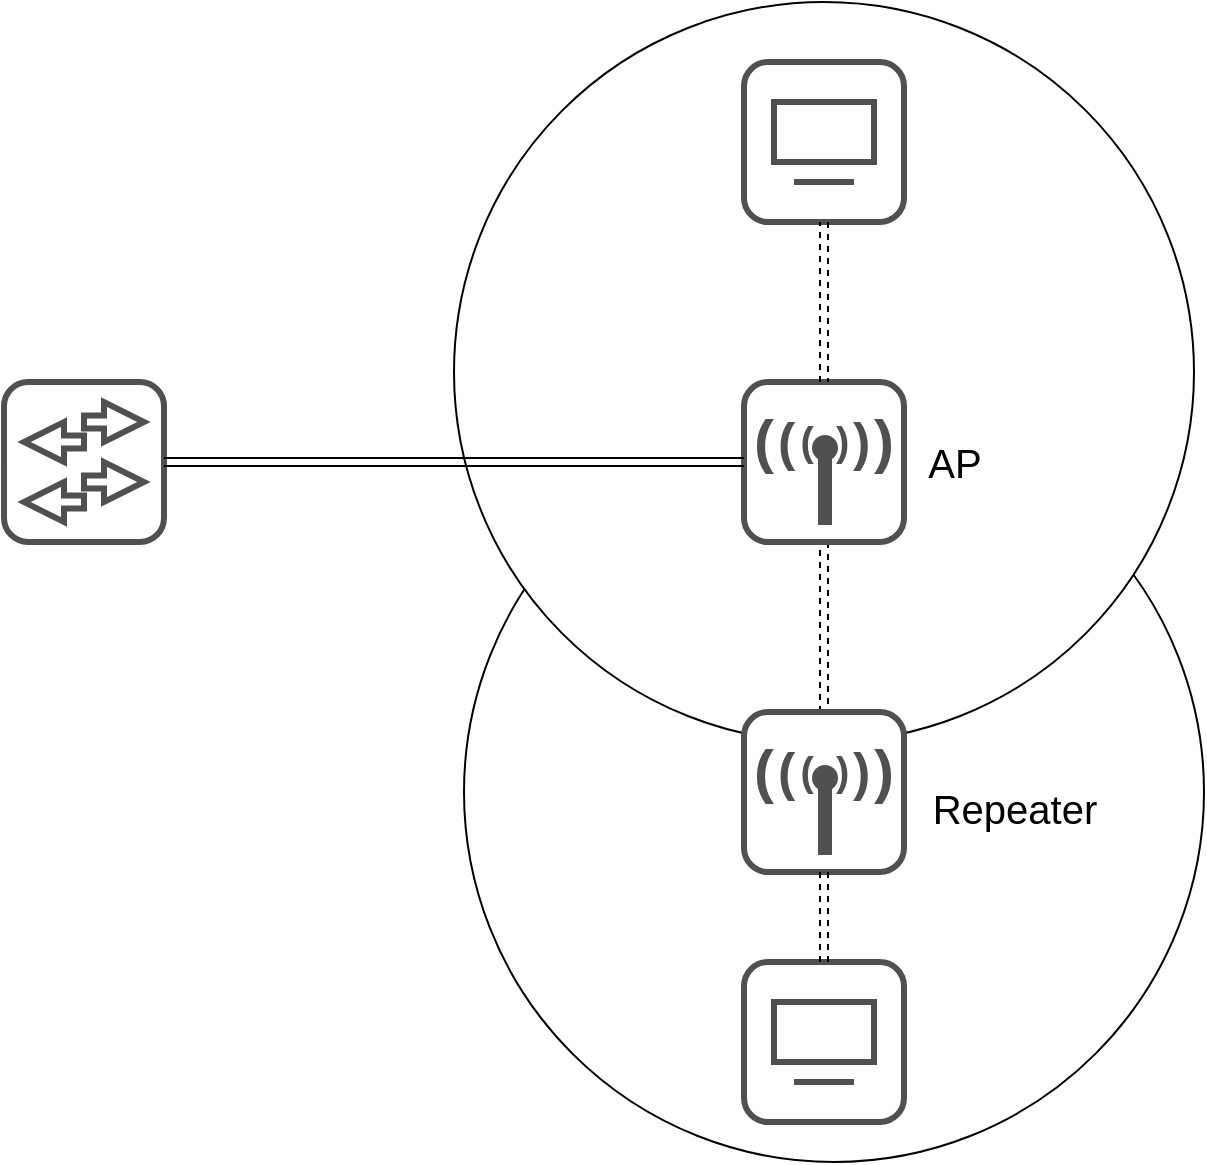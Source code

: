 <mxfile version="20.2.7" type="device"><diagram id="CSoJu6t7RtvjCg4GaWKq" name="Page-1"><mxGraphModel dx="2272" dy="780" grid="1" gridSize="10" guides="1" tooltips="1" connect="1" arrows="1" fold="1" page="1" pageScale="1" pageWidth="850" pageHeight="1100" background="#ffffff" math="0" shadow="0"><root><mxCell id="0"/><mxCell id="1" parent="0"/><mxCell id="L6SRIL-61gG_m56SQly--27" value="" style="ellipse;whiteSpace=wrap;html=1;aspect=fixed;fontSize=20;" vertex="1" parent="1"><mxGeometry x="220" y="460" width="370" height="370" as="geometry"/></mxCell><mxCell id="L6SRIL-61gG_m56SQly--18" value="" style="ellipse;whiteSpace=wrap;html=1;aspect=fixed;fontSize=20;" vertex="1" parent="1"><mxGeometry x="215" y="250" width="370" height="370" as="geometry"/></mxCell><mxCell id="D43yMPcNparVfMlK-ReO-4" value="" style="group" parent="1" vertex="1" connectable="0"><mxGeometry x="360" y="280" width="80" height="80" as="geometry"/></mxCell><mxCell id="D43yMPcNparVfMlK-ReO-1" value="" style="rounded=1;whiteSpace=wrap;html=1;strokeWidth=3;strokeColor=#505050;" parent="D43yMPcNparVfMlK-ReO-4" vertex="1"><mxGeometry width="80" height="80" as="geometry"/></mxCell><mxCell id="D43yMPcNparVfMlK-ReO-2" value="" style="rounded=0;whiteSpace=wrap;html=1;strokeColor=#505050;strokeWidth=3;" parent="D43yMPcNparVfMlK-ReO-4" vertex="1"><mxGeometry x="15" y="20" width="50" height="30" as="geometry"/></mxCell><mxCell id="D43yMPcNparVfMlK-ReO-3" value="" style="endArrow=none;html=1;rounded=0;strokeWidth=3;strokeColor=#505050;" parent="D43yMPcNparVfMlK-ReO-4" edge="1"><mxGeometry width="50" height="50" relative="1" as="geometry"><mxPoint x="25" y="60" as="sourcePoint"/><mxPoint x="55" y="60" as="targetPoint"/></mxGeometry></mxCell><mxCell id="L6SRIL-61gG_m56SQly--1" value="" style="group" vertex="1" connectable="0" parent="1"><mxGeometry x="-10" y="440" width="80" height="80" as="geometry"/></mxCell><mxCell id="L6SRIL-61gG_m56SQly--2" value="" style="rounded=1;whiteSpace=wrap;html=1;strokeWidth=3;strokeColor=#505050;" vertex="1" parent="L6SRIL-61gG_m56SQly--1"><mxGeometry width="80" height="80" as="geometry"/></mxCell><mxCell id="L6SRIL-61gG_m56SQly--3" value="" style="html=1;shadow=0;dashed=0;align=center;verticalAlign=middle;shape=mxgraph.arrows2.arrow;dy=0.67;dx=20;notch=0;rounded=1;strokeColor=#505050;strokeWidth=3;" vertex="1" parent="L6SRIL-61gG_m56SQly--1"><mxGeometry x="40" y="10" width="30" height="20" as="geometry"/></mxCell><mxCell id="L6SRIL-61gG_m56SQly--4" value="" style="html=1;shadow=0;dashed=0;align=center;verticalAlign=middle;shape=mxgraph.arrows2.arrow;dy=0.67;dx=20;notch=0;rounded=1;strokeColor=#505050;strokeWidth=3;flipV=0;flipH=1;" vertex="1" parent="L6SRIL-61gG_m56SQly--1"><mxGeometry x="10" y="20" width="30" height="20" as="geometry"/></mxCell><mxCell id="L6SRIL-61gG_m56SQly--5" value="" style="html=1;shadow=0;dashed=0;align=center;verticalAlign=middle;shape=mxgraph.arrows2.arrow;dy=0.67;dx=20;notch=0;rounded=1;strokeColor=#505050;strokeWidth=3;" vertex="1" parent="L6SRIL-61gG_m56SQly--1"><mxGeometry x="40" y="40" width="30" height="20" as="geometry"/></mxCell><mxCell id="L6SRIL-61gG_m56SQly--6" value="" style="html=1;shadow=0;dashed=0;align=center;verticalAlign=middle;shape=mxgraph.arrows2.arrow;dy=0.67;dx=20;notch=0;rounded=1;strokeColor=#505050;strokeWidth=3;flipH=1;" vertex="1" parent="L6SRIL-61gG_m56SQly--1"><mxGeometry x="10" y="50" width="30" height="20" as="geometry"/></mxCell><mxCell id="L6SRIL-61gG_m56SQly--34" style="edgeStyle=orthogonalEdgeStyle;shape=link;rounded=0;orthogonalLoop=1;jettySize=auto;html=1;entryX=0.5;entryY=0;entryDx=0;entryDy=0;dashed=1;fontSize=20;" edge="1" parent="1" source="L6SRIL-61gG_m56SQly--7" target="L6SRIL-61gG_m56SQly--20"><mxGeometry relative="1" as="geometry"/></mxCell><mxCell id="L6SRIL-61gG_m56SQly--7" value="" style="rounded=1;whiteSpace=wrap;html=1;strokeWidth=3;strokeColor=#505050;" vertex="1" parent="1"><mxGeometry x="360" y="440" width="80" height="80" as="geometry"/></mxCell><mxCell id="L6SRIL-61gG_m56SQly--8" value="" style="rounded=0;whiteSpace=wrap;html=1;strokeColor=#505050;strokeWidth=3;fillColor=#505050;" vertex="1" parent="1"><mxGeometry x="398.5" y="480" width="4" height="30" as="geometry"/></mxCell><mxCell id="L6SRIL-61gG_m56SQly--9" value="" style="ellipse;whiteSpace=wrap;html=1;aspect=fixed;strokeColor=#505050;strokeWidth=3;fillColor=#505050;" vertex="1" parent="1"><mxGeometry x="395.5" y="468" width="10" height="10" as="geometry"/></mxCell><mxCell id="L6SRIL-61gG_m56SQly--10" value="&lt;font style=&quot;font-size: 20px;&quot; color=&quot;#505050&quot;&gt;(&amp;nbsp; )&lt;/font&gt;" style="text;html=1;align=center;verticalAlign=middle;resizable=0;points=[];autosize=1;strokeColor=none;fillColor=none;fontSize=18;fontStyle=1" vertex="1" parent="1"><mxGeometry x="375" y="450" width="50" height="40" as="geometry"/></mxCell><mxCell id="L6SRIL-61gG_m56SQly--11" value="&lt;font style=&quot;font-size: 26px;&quot;&gt;&lt;b&gt;&lt;font style=&quot;font-size: 26px;&quot; color=&quot;#505050&quot;&gt;( &amp;nbsp;&amp;nbsp; )&lt;/font&gt;&lt;/b&gt;&lt;/font&gt;" style="text;whiteSpace=wrap;html=1;fontSize=20;fontColor=#505050;" vertex="1" parent="1"><mxGeometry x="375" y="448" width="60" height="50" as="geometry"/></mxCell><mxCell id="L6SRIL-61gG_m56SQly--12" value="&lt;font style=&quot;font-size: 30px;&quot;&gt;&lt;b&gt;&lt;font style=&quot;font-size: 30px;&quot; color=&quot;#505050&quot;&gt;( &amp;nbsp; &amp;nbsp;&amp;nbsp; )&lt;/font&gt;&lt;/b&gt;&lt;/font&gt;" style="text;whiteSpace=wrap;html=1;fontSize=20;fontColor=#505050;" vertex="1" parent="1"><mxGeometry x="362.75" y="445" width="74.5" height="50" as="geometry"/></mxCell><mxCell id="L6SRIL-61gG_m56SQly--14" style="edgeStyle=orthogonalEdgeStyle;rounded=0;orthogonalLoop=1;jettySize=auto;html=1;exitX=1;exitY=0.5;exitDx=0;exitDy=0;entryX=0;entryY=0.5;entryDx=0;entryDy=0;shape=link;" edge="1" parent="1" source="L6SRIL-61gG_m56SQly--2" target="L6SRIL-61gG_m56SQly--7"><mxGeometry relative="1" as="geometry"/></mxCell><mxCell id="L6SRIL-61gG_m56SQly--15" style="edgeStyle=orthogonalEdgeStyle;shape=link;rounded=0;orthogonalLoop=1;jettySize=auto;html=1;exitX=0.5;exitY=1;exitDx=0;exitDy=0;entryX=0.5;entryY=0;entryDx=0;entryDy=0;dashed=1;" edge="1" parent="1" source="D43yMPcNparVfMlK-ReO-1" target="L6SRIL-61gG_m56SQly--7"><mxGeometry relative="1" as="geometry"/></mxCell><mxCell id="L6SRIL-61gG_m56SQly--16" value="&lt;font style=&quot;font-size: 20px;&quot;&gt;AP&lt;/font&gt;" style="text;html=1;align=center;verticalAlign=middle;resizable=0;points=[];autosize=1;strokeColor=none;fillColor=none;" vertex="1" parent="1"><mxGeometry x="440" y="460" width="50" height="40" as="geometry"/></mxCell><mxCell id="L6SRIL-61gG_m56SQly--20" value="" style="rounded=1;whiteSpace=wrap;html=1;strokeWidth=3;strokeColor=#505050;" vertex="1" parent="1"><mxGeometry x="360" y="605" width="80" height="80" as="geometry"/></mxCell><mxCell id="L6SRIL-61gG_m56SQly--21" value="" style="rounded=0;whiteSpace=wrap;html=1;strokeColor=#505050;strokeWidth=3;fillColor=#505050;" vertex="1" parent="1"><mxGeometry x="398.5" y="645" width="4" height="30" as="geometry"/></mxCell><mxCell id="L6SRIL-61gG_m56SQly--22" value="" style="ellipse;whiteSpace=wrap;html=1;aspect=fixed;strokeColor=#505050;strokeWidth=3;fillColor=#505050;" vertex="1" parent="1"><mxGeometry x="395.5" y="633" width="10" height="10" as="geometry"/></mxCell><mxCell id="L6SRIL-61gG_m56SQly--23" value="&lt;font style=&quot;font-size: 20px;&quot; color=&quot;#505050&quot;&gt;(&amp;nbsp; )&lt;/font&gt;" style="text;html=1;align=center;verticalAlign=middle;resizable=0;points=[];autosize=1;strokeColor=none;fillColor=none;fontSize=18;fontStyle=1" vertex="1" parent="1"><mxGeometry x="375" y="615" width="50" height="40" as="geometry"/></mxCell><mxCell id="L6SRIL-61gG_m56SQly--24" value="&lt;font style=&quot;font-size: 26px;&quot;&gt;&lt;b&gt;&lt;font style=&quot;font-size: 26px;&quot; color=&quot;#505050&quot;&gt;( &amp;nbsp;&amp;nbsp; )&lt;/font&gt;&lt;/b&gt;&lt;/font&gt;" style="text;whiteSpace=wrap;html=1;fontSize=20;fontColor=#505050;" vertex="1" parent="1"><mxGeometry x="375" y="613" width="60" height="50" as="geometry"/></mxCell><mxCell id="L6SRIL-61gG_m56SQly--25" value="&lt;font style=&quot;font-size: 30px;&quot;&gt;&lt;b&gt;&lt;font style=&quot;font-size: 30px;&quot; color=&quot;#505050&quot;&gt;( &amp;nbsp; &amp;nbsp;&amp;nbsp; )&lt;/font&gt;&lt;/b&gt;&lt;/font&gt;" style="text;whiteSpace=wrap;html=1;fontSize=20;fontColor=#505050;" vertex="1" parent="1"><mxGeometry x="362.75" y="610" width="74.5" height="50" as="geometry"/></mxCell><mxCell id="L6SRIL-61gG_m56SQly--26" value="&lt;font style=&quot;font-size: 20px;&quot;&gt;Repeater&lt;/font&gt;" style="text;html=1;align=center;verticalAlign=middle;resizable=0;points=[];autosize=1;strokeColor=none;fillColor=none;" vertex="1" parent="1"><mxGeometry x="440" y="633" width="110" height="40" as="geometry"/></mxCell><mxCell id="L6SRIL-61gG_m56SQly--28" value="" style="group" vertex="1" connectable="0" parent="1"><mxGeometry x="360" y="730" width="80" height="80" as="geometry"/></mxCell><mxCell id="L6SRIL-61gG_m56SQly--29" value="" style="rounded=1;whiteSpace=wrap;html=1;strokeWidth=3;strokeColor=#505050;" vertex="1" parent="L6SRIL-61gG_m56SQly--28"><mxGeometry width="80" height="80" as="geometry"/></mxCell><mxCell id="L6SRIL-61gG_m56SQly--30" value="" style="rounded=0;whiteSpace=wrap;html=1;strokeColor=#505050;strokeWidth=3;" vertex="1" parent="L6SRIL-61gG_m56SQly--28"><mxGeometry x="15" y="20" width="50" height="30" as="geometry"/></mxCell><mxCell id="L6SRIL-61gG_m56SQly--31" value="" style="endArrow=none;html=1;rounded=0;strokeWidth=3;strokeColor=#505050;" edge="1" parent="L6SRIL-61gG_m56SQly--28"><mxGeometry width="50" height="50" relative="1" as="geometry"><mxPoint x="25" y="60" as="sourcePoint"/><mxPoint x="55" y="60" as="targetPoint"/></mxGeometry></mxCell><mxCell id="L6SRIL-61gG_m56SQly--32" style="edgeStyle=orthogonalEdgeStyle;shape=link;rounded=0;orthogonalLoop=1;jettySize=auto;html=1;exitX=0.5;exitY=0;exitDx=0;exitDy=0;entryX=0.5;entryY=1;entryDx=0;entryDy=0;dashed=1;fontSize=20;" edge="1" parent="1" source="L6SRIL-61gG_m56SQly--29" target="L6SRIL-61gG_m56SQly--20"><mxGeometry relative="1" as="geometry"/></mxCell></root></mxGraphModel></diagram></mxfile>